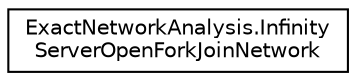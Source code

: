 digraph "Graphical Class Hierarchy"
{
  edge [fontname="Helvetica",fontsize="10",labelfontname="Helvetica",labelfontsize="10"];
  node [fontname="Helvetica",fontsize="10",shape=record];
  rankdir="LR";
  Node1 [label="ExactNetworkAnalysis.Infinity\lServerOpenForkJoinNetwork",height=0.2,width=0.4,color="black", fillcolor="white", style="filled",URL="$class_exact_network_analysis_1_1_infinity_server_open_fork_join_network.html"];
}
